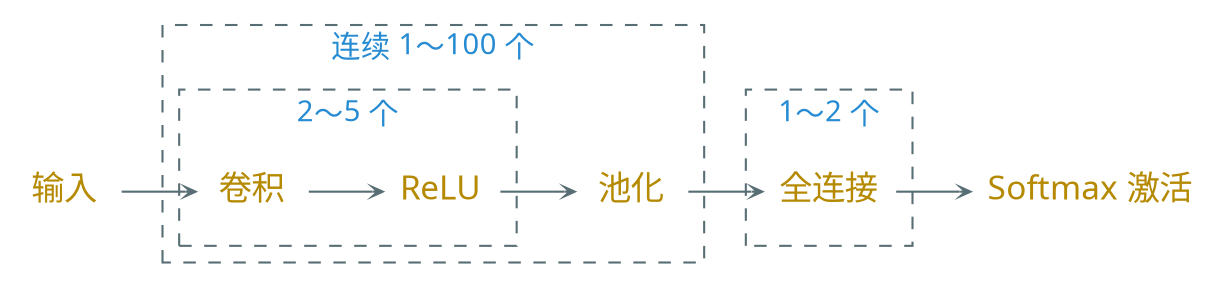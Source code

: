 digraph g {
    graph [nodesep=0.2, ranksep=0.5]
    rankdir=LR
    node [shape=plaintext color="#586e75" fontname="EBG,fzlz" fontcolor="#b58900" fontsize=16]
    edge [arrowhead=vee color="#586e75" fontname="EBG,fzlz" fontcolor="#268bd2" fontsize=12 arrowsize=0.5]
    bgcolor="transparent"

    输入

    subgraph cluster_1 {
        color="#586e75"
        fontcolor="#268bd2"
        fontname="EBG,fzlz"
        style="dashed"
        label="连续 1～100 个"

        subgraph cluster_11 {
            color="#586e75"
            fontcolor="#268bd2"
            fontname="EBG,fzlz"
            style="dashed"
            label="2～5 个"

            卷积 -> ReLU
        }

        ReLU -> 池化
    }

    输入 -> 卷积

    subgraph cluster_2 {
        color="#586e75"
        fontcolor="#268bd2"
        fontname="EBG,fzlz"
        style="dashed"
        label="1～2 个"

        全连接
    }

    池化 -> 全连接 -> "Softmax 激活"
}